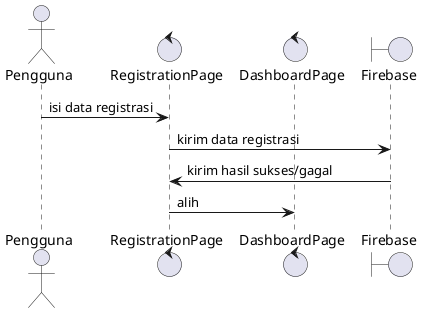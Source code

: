 @startuml
actor Pengguna
control RegistrationPage
control DashboardPage
boundary Firebase

Pengguna -> RegistrationPage: isi data registrasi
RegistrationPage -> Firebase: kirim data registrasi
Firebase -> RegistrationPage: kirim hasil sukses/gagal
RegistrationPage -> DashboardPage: alih
@enduml
